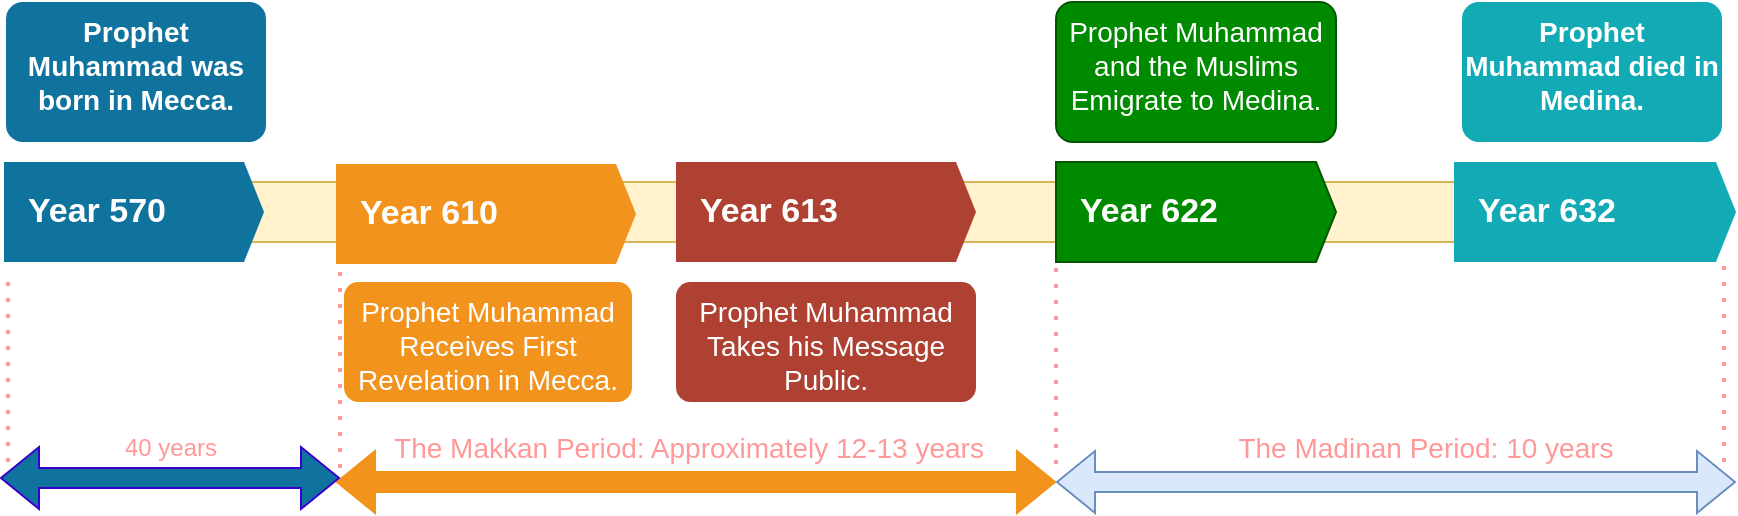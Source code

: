 <mxfile version="26.0.1">
  <diagram name="Page-1" id="v6iNQaGJOy4wuMgn7o_k">
    <mxGraphModel dx="1516" dy="576" grid="1" gridSize="10" guides="1" tooltips="1" connect="1" arrows="1" fold="1" page="1" pageScale="1" pageWidth="850" pageHeight="1100" math="0" shadow="0">
      <root>
        <mxCell id="0" />
        <mxCell id="1" parent="0" />
        <mxCell id="mUWfGEvBt_twPXdqDG-4-1" value="" style="fillColor=#fff2cc;rounded=0;strokeColor=#d6b656;" vertex="1" parent="1">
          <mxGeometry x="-80" y="280" width="850" height="30" as="geometry" />
        </mxCell>
        <mxCell id="mUWfGEvBt_twPXdqDG-4-2" value="Year 570" style="shape=mxgraph.infographic.ribbonSimple;notch1=0;notch2=10;notch=0;html=1;fillColor=#10739E;strokeColor=none;shadow=0;fontSize=17;fontColor=#FFFFFF;align=left;spacingLeft=10;fontStyle=1;whiteSpace=wrap;" vertex="1" parent="1">
          <mxGeometry x="-86" y="270" width="130" height="50" as="geometry" />
        </mxCell>
        <mxCell id="mUWfGEvBt_twPXdqDG-4-3" value="Year 610" style="shape=mxgraph.infographic.ribbonSimple;notch1=0;notch2=10;notch=0;html=1;fillColor=#F2931E;strokeColor=none;shadow=0;fontSize=17;fontColor=#FFFFFF;align=left;spacingLeft=10;fontStyle=1;whiteSpace=wrap;" vertex="1" parent="1">
          <mxGeometry x="80" y="271" width="150" height="50" as="geometry" />
        </mxCell>
        <mxCell id="mUWfGEvBt_twPXdqDG-4-4" value="Year 613" style="shape=mxgraph.infographic.ribbonSimple;notch1=0;notch2=10;notch=0;html=1;fillColor=#AE4132;strokeColor=none;shadow=0;fontSize=17;fontColor=#FFFFFF;align=left;spacingLeft=10;fontStyle=1;whiteSpace=wrap;" vertex="1" parent="1">
          <mxGeometry x="250" y="270" width="150" height="50" as="geometry" />
        </mxCell>
        <mxCell id="mUWfGEvBt_twPXdqDG-4-5" value="Year 622" style="shape=mxgraph.infographic.ribbonSimple;notch1=0;notch2=10;notch=0;html=1;fillColor=#008a00;strokeColor=#005700;shadow=0;fontSize=17;align=left;spacingLeft=10;fontStyle=1;whiteSpace=wrap;fontColor=#ffffff;" vertex="1" parent="1">
          <mxGeometry x="440" y="270" width="140" height="50" as="geometry" />
        </mxCell>
        <mxCell id="mUWfGEvBt_twPXdqDG-4-6" value="Year 632" style="shape=mxgraph.infographic.ribbonSimple;notch1=0;notch2=10;notch=0;html=1;fillColor=#12AAB5;strokeColor=none;shadow=0;fontSize=17;fontColor=#FFFFFF;align=left;spacingLeft=10;fontStyle=1;whiteSpace=wrap;" vertex="1" parent="1">
          <mxGeometry x="639" y="270" width="141" height="50" as="geometry" />
        </mxCell>
        <mxCell id="mUWfGEvBt_twPXdqDG-4-7" value="&lt;b&gt;&lt;font style=&quot;color: rgb(255, 255, 255); font-size: 14px;&quot;&gt;Prophet Muhammad was born in Mecca.&lt;/font&gt;&lt;/b&gt;" style="rounded=1;strokeColor=none;fillColor=#10739E;align=center;arcSize=12;verticalAlign=top;whiteSpace=wrap;html=1;fontSize=12;" vertex="1" parent="1">
          <mxGeometry x="-85" y="190" width="130" height="70" as="geometry" />
        </mxCell>
        <mxCell id="mUWfGEvBt_twPXdqDG-4-8" value="&lt;font style=&quot;font-size: 14px; color: rgb(255, 255, 255);&quot;&gt;Prophet Muhammad Receives First Revelation in Mecca.&lt;/font&gt;" style="rounded=1;strokeColor=none;fillColor=#F2931E;align=center;arcSize=12;verticalAlign=top;whiteSpace=wrap;html=1;fontSize=12;" vertex="1" parent="1">
          <mxGeometry x="84" y="330" width="144" height="60" as="geometry" />
        </mxCell>
        <mxCell id="mUWfGEvBt_twPXdqDG-4-9" value="&lt;font style=&quot;color: rgb(255, 255, 255); font-size: 14px;&quot;&gt;Prophet Muhammad Takes his Message Public.&lt;/font&gt;" style="rounded=1;strokeColor=none;fillColor=#AE4132;align=center;arcSize=12;verticalAlign=top;whiteSpace=wrap;html=1;fontSize=12;" vertex="1" parent="1">
          <mxGeometry x="250" y="330" width="150" height="60" as="geometry" />
        </mxCell>
        <mxCell id="mUWfGEvBt_twPXdqDG-4-10" value="&lt;font style=&quot;font-size: 14px;&quot;&gt;Prophet Muhammad and the Muslims Emigrate to Medina.&lt;/font&gt;" style="rounded=1;strokeColor=#005700;fillColor=#008a00;align=center;arcSize=12;verticalAlign=top;whiteSpace=wrap;html=1;fontSize=12;fontColor=#ffffff;" vertex="1" parent="1">
          <mxGeometry x="440" y="190" width="140" height="70" as="geometry" />
        </mxCell>
        <mxCell id="mUWfGEvBt_twPXdqDG-4-11" value="&lt;b&gt;&lt;font style=&quot;font-size: 14px; color: rgb(255, 255, 255);&quot;&gt;Prophet Muhammad died in Medina.&lt;/font&gt;&lt;/b&gt;" style="rounded=1;strokeColor=none;fillColor=#12AAB5;align=center;arcSize=12;verticalAlign=top;whiteSpace=wrap;html=1;fontSize=12;" vertex="1" parent="1">
          <mxGeometry x="643" y="190" width="130" height="70" as="geometry" />
        </mxCell>
        <mxCell id="mUWfGEvBt_twPXdqDG-4-29" value="" style="shape=flexArrow;endArrow=classic;html=1;rounded=0;startArrow=block;fillColor=#F2931E;strokeColor=#F2931E;" edge="1" parent="1">
          <mxGeometry width="50" height="50" relative="1" as="geometry">
            <mxPoint x="80" y="430" as="sourcePoint" />
            <mxPoint x="440" y="430" as="targetPoint" />
          </mxGeometry>
        </mxCell>
        <mxCell id="mUWfGEvBt_twPXdqDG-4-30" value="" style="shape=flexArrow;endArrow=classic;html=1;rounded=0;startArrow=block;fillColor=#dae8fc;strokeColor=#6c8ebf;" edge="1" parent="1">
          <mxGeometry width="50" height="50" relative="1" as="geometry">
            <mxPoint x="440" y="430" as="sourcePoint" />
            <mxPoint x="780" y="430" as="targetPoint" />
          </mxGeometry>
        </mxCell>
        <mxCell id="mUWfGEvBt_twPXdqDG-4-32" value="" style="endArrow=none;dashed=1;html=1;dashPattern=1 3;strokeWidth=2;rounded=0;strokeColor=#FF9999;" edge="1" parent="1">
          <mxGeometry width="50" height="50" relative="1" as="geometry">
            <mxPoint x="440" y="421" as="sourcePoint" />
            <mxPoint x="440" y="321" as="targetPoint" />
          </mxGeometry>
        </mxCell>
        <mxCell id="mUWfGEvBt_twPXdqDG-4-33" value="" style="endArrow=none;dashed=1;html=1;dashPattern=1 3;strokeWidth=2;rounded=0;strokeColor=#FF9999;" edge="1" parent="1">
          <mxGeometry width="50" height="50" relative="1" as="geometry">
            <mxPoint x="82" y="423" as="sourcePoint" />
            <mxPoint x="82" y="323" as="targetPoint" />
          </mxGeometry>
        </mxCell>
        <mxCell id="mUWfGEvBt_twPXdqDG-4-34" value="" style="endArrow=none;dashed=1;html=1;dashPattern=1 3;strokeWidth=2;rounded=0;strokeColor=#FF9999;" edge="1" parent="1">
          <mxGeometry width="50" height="50" relative="1" as="geometry">
            <mxPoint x="774" y="420" as="sourcePoint" />
            <mxPoint x="774" y="320" as="targetPoint" />
          </mxGeometry>
        </mxCell>
        <mxCell id="mUWfGEvBt_twPXdqDG-4-35" value="&lt;font style=&quot;font-size: 14px; color: rgb(255, 153, 153);&quot;&gt;The Makkan Period: Approximately 12-13 years&lt;/font&gt;" style="text;html=1;align=center;verticalAlign=middle;whiteSpace=wrap;rounded=0;" vertex="1" parent="1">
          <mxGeometry x="103" y="398" width="307" height="30" as="geometry" />
        </mxCell>
        <mxCell id="mUWfGEvBt_twPXdqDG-4-38" value="&lt;font style=&quot;font-size: 14px; color: rgb(255, 153, 153);&quot;&gt;The Madinan Period: 10 years&lt;/font&gt;" style="text;html=1;align=center;verticalAlign=middle;whiteSpace=wrap;rounded=0;" vertex="1" parent="1">
          <mxGeometry x="510" y="398" width="230" height="30" as="geometry" />
        </mxCell>
        <mxCell id="mUWfGEvBt_twPXdqDG-4-39" value="" style="endArrow=none;dashed=1;html=1;dashPattern=1 3;strokeWidth=2;rounded=0;strokeColor=#FF9999;" edge="1" parent="1">
          <mxGeometry width="50" height="50" relative="1" as="geometry">
            <mxPoint x="-84" y="428" as="sourcePoint" />
            <mxPoint x="-84" y="328" as="targetPoint" />
          </mxGeometry>
        </mxCell>
        <mxCell id="mUWfGEvBt_twPXdqDG-4-41" value="" style="shape=flexArrow;endArrow=classic;html=1;rounded=0;startArrow=block;fillColor=#10739E;strokeColor=#3700CC;" edge="1" parent="1">
          <mxGeometry width="50" height="50" relative="1" as="geometry">
            <mxPoint x="-88" y="428" as="sourcePoint" />
            <mxPoint x="82" y="428" as="targetPoint" />
          </mxGeometry>
        </mxCell>
        <mxCell id="mUWfGEvBt_twPXdqDG-4-42" value="&lt;span style=&quot;color: rgb(255, 153, 153);&quot;&gt;40 years&lt;/span&gt;" style="text;html=1;align=center;verticalAlign=middle;whiteSpace=wrap;rounded=0;" vertex="1" parent="1">
          <mxGeometry x="-76" y="398" width="147" height="30" as="geometry" />
        </mxCell>
      </root>
    </mxGraphModel>
  </diagram>
</mxfile>
